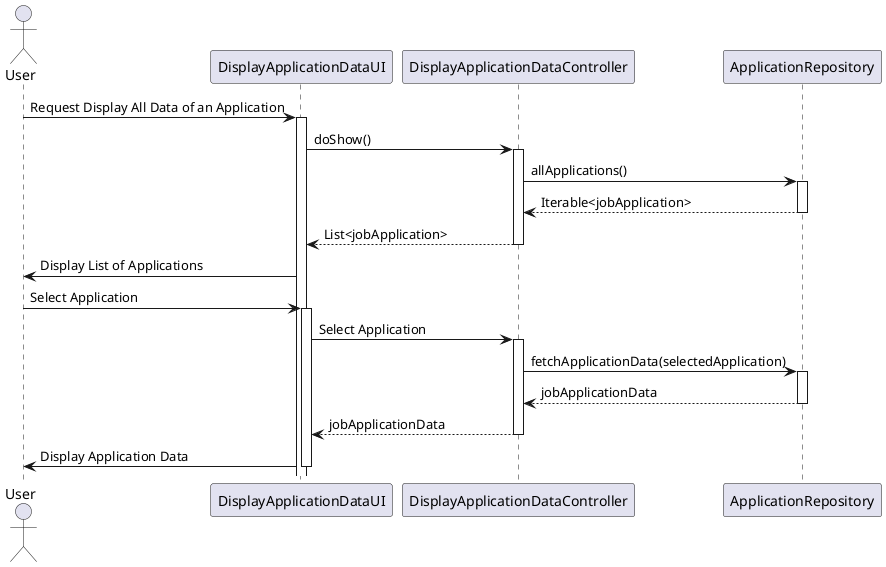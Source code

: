 @startuml
actor User
participant "DisplayApplicationDataUI" as UI
participant "DisplayApplicationDataController" as Controller
participant "ApplicationRepository" as Repository

User -> UI: Request Display All Data of an Application
activate UI

UI -> Controller: doShow()
activate Controller

Controller -> Repository: allApplications()
activate Repository

Repository --> Controller: Iterable<jobApplication>
deactivate Repository

Controller --> UI: List<jobApplication>
deactivate Controller

UI -> User: Display List of Applications

User -> UI: Select Application
activate UI

UI -> Controller: Select Application
activate Controller

Controller -> Repository: fetchApplicationData(selectedApplication)
activate Repository

Repository --> Controller: jobApplicationData
deactivate Repository

Controller --> UI: jobApplicationData
deactivate Controller

UI -> User: Display Application Data

deactivate UI
@enduml


